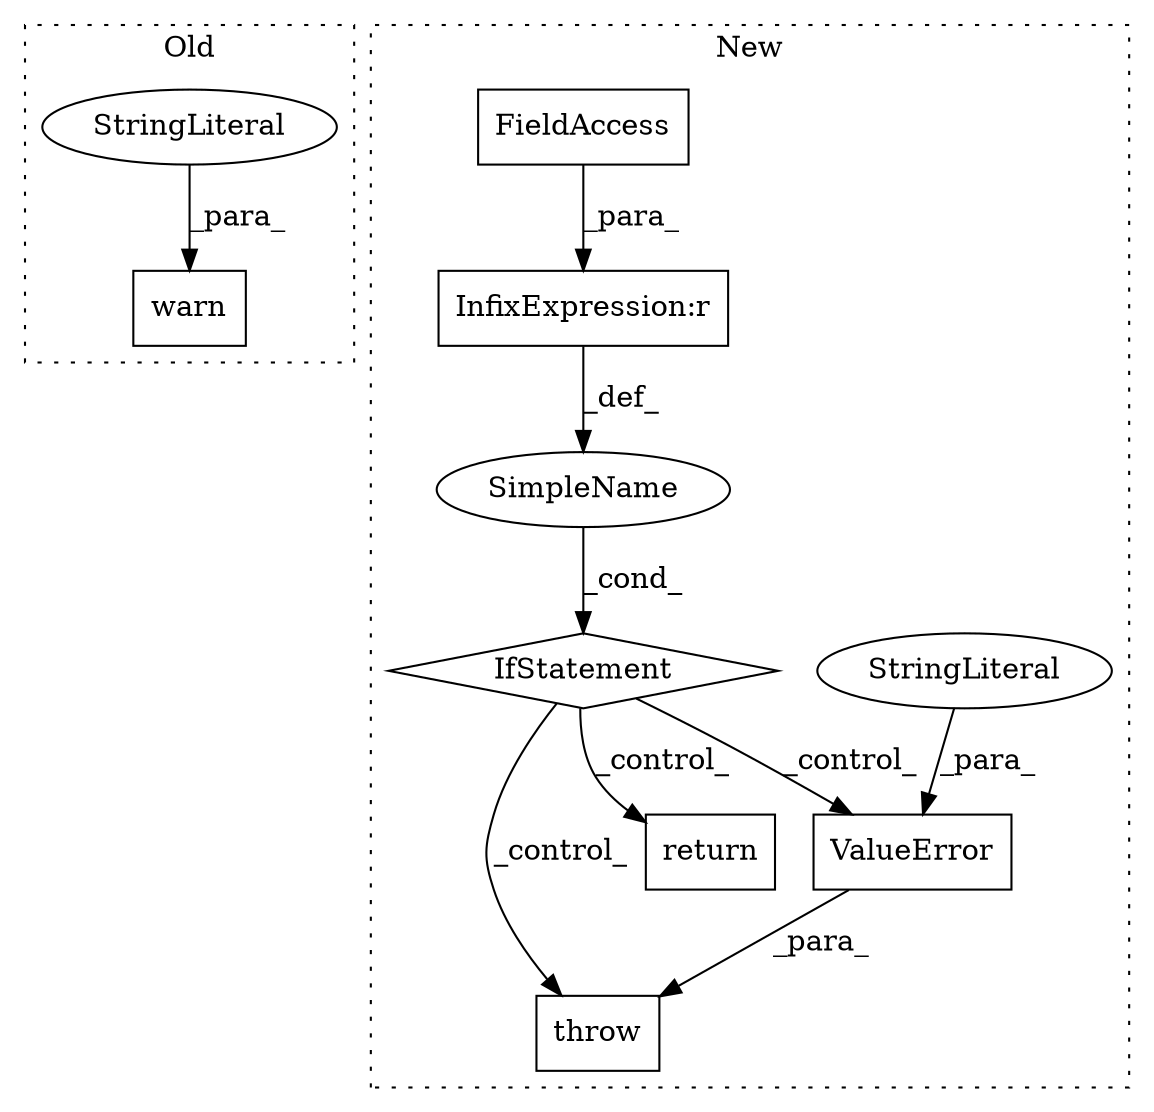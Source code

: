 digraph G {
subgraph cluster0 {
1 [label="warn" a="32" s="3454,3689" l="5,1" shape="box"];
4 [label="StringLiteral" a="45" s="3459" l="230" shape="ellipse"];
label = "Old";
style="dotted";
}
subgraph cluster1 {
2 [label="ValueError" a="32" s="3591,3682" l="11,1" shape="box"];
3 [label="throw" a="53" s="3585" l="6" shape="box"];
5 [label="StringLiteral" a="45" s="3602" l="80" shape="ellipse"];
6 [label="SimpleName" a="42" s="" l="" shape="ellipse"];
7 [label="IfStatement" a="25" s="3263,3311" l="4,2" shape="diamond"];
8 [label="InfixExpression:r" a="27" s="3303" l="4" shape="box"];
9 [label="FieldAccess" a="22" s="3267" l="36" shape="box"];
10 [label="return" a="41" s="3699" l="7" shape="box"];
label = "New";
style="dotted";
}
2 -> 3 [label="_para_"];
4 -> 1 [label="_para_"];
5 -> 2 [label="_para_"];
6 -> 7 [label="_cond_"];
7 -> 10 [label="_control_"];
7 -> 3 [label="_control_"];
7 -> 2 [label="_control_"];
8 -> 6 [label="_def_"];
9 -> 8 [label="_para_"];
}
